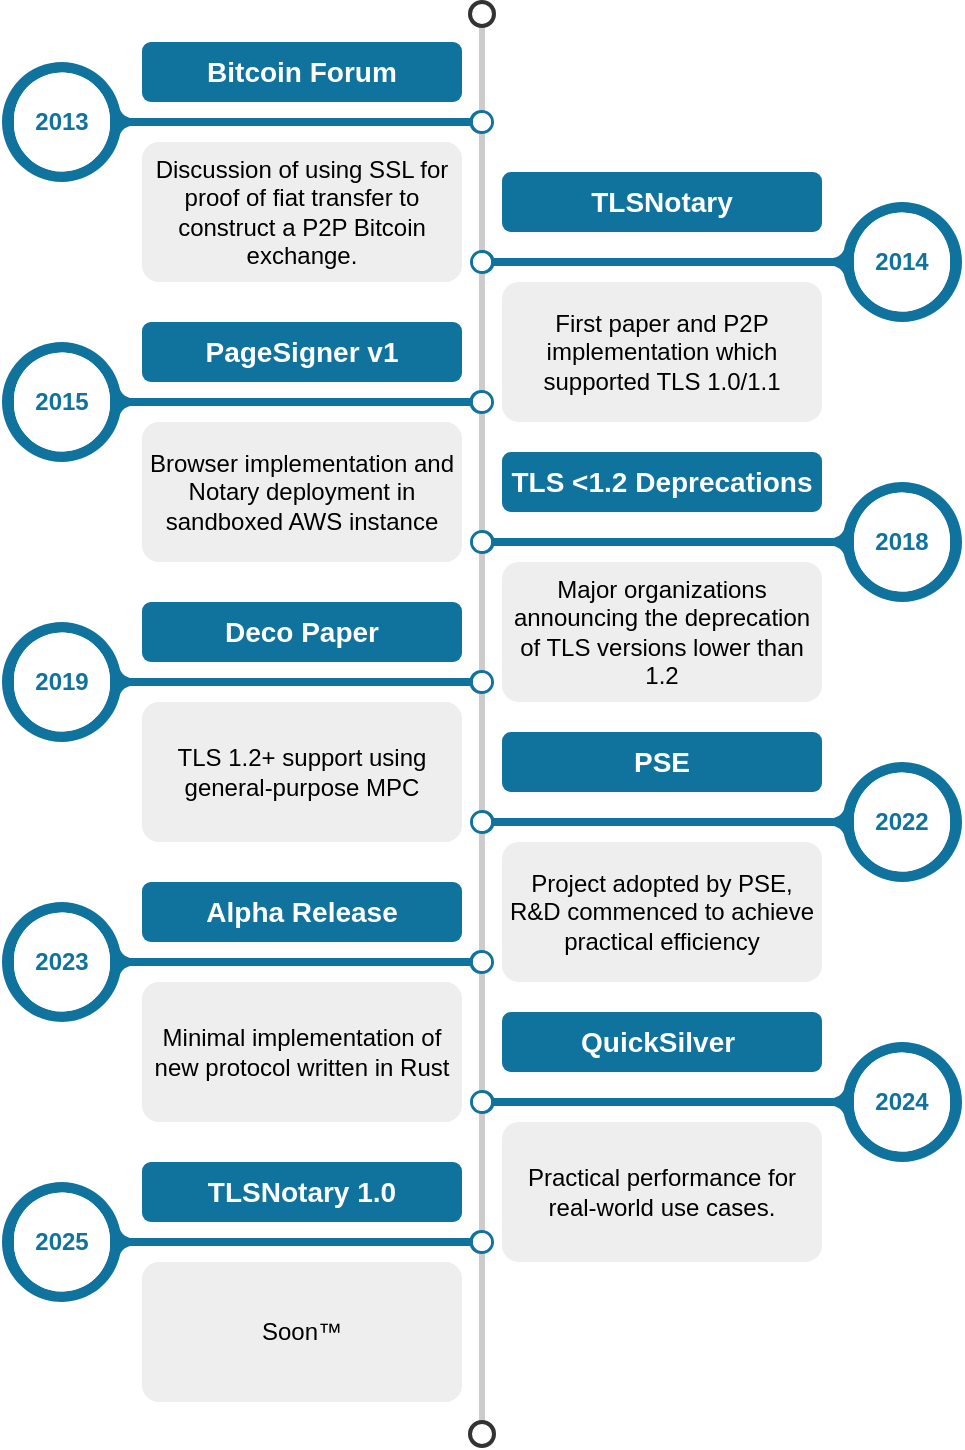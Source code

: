 <mxfile version="27.0.5">
  <diagram name="Page-1" id="wfRg5rf4xUFVBwNdkFxc">
    <mxGraphModel dx="2083" dy="1214" grid="1" gridSize="10" guides="1" tooltips="1" connect="1" arrows="1" fold="1" page="1" pageScale="1" pageWidth="827" pageHeight="1169" math="0" shadow="0">
      <root>
        <mxCell id="0" />
        <mxCell id="1" parent="0" />
        <mxCell id="NxNsILiiWmh1yMbZMNDy-35" value="" style="endArrow=none;html=1;strokeWidth=3;strokeColor=#CCCCCC;labelBackgroundColor=none;fontSize=16;rounded=0;exitX=0.5;exitY=1;exitDx=0;exitDy=0;entryX=0.5;entryY=0;entryDx=0;entryDy=0;" edge="1" parent="1" source="NxNsILiiWmh1yMbZMNDy-14" target="NxNsILiiWmh1yMbZMNDy-54">
          <mxGeometry relative="1" as="geometry">
            <mxPoint x="440" y="550.0" as="sourcePoint" />
            <mxPoint x="440" y="1028" as="targetPoint" />
          </mxGeometry>
        </mxCell>
        <mxCell id="NxNsILiiWmh1yMbZMNDy-14" value="" style="ellipse;whiteSpace=wrap;html=1;aspect=fixed;shadow=0;fillColor=none;strokeColor=#333333;fontSize=16;align=center;strokeWidth=2;" vertex="1" parent="1">
          <mxGeometry x="434" y="130" width="12" height="12" as="geometry" />
        </mxCell>
        <mxCell id="NxNsILiiWmh1yMbZMNDy-16" value="" style="verticalLabelPosition=middle;verticalAlign=middle;html=1;shape=mxgraph.infographic.circularCallout2;dy=15;strokeColor=#10739E;labelPosition=center;align=center;fontColor=#10739E;fontStyle=1;fontSize=24;shadow=0;direction=north;" vertex="1" parent="1">
          <mxGeometry x="200" y="160" width="246" height="60" as="geometry" />
        </mxCell>
        <mxCell id="NxNsILiiWmh1yMbZMNDy-17" value="" style="verticalLabelPosition=middle;verticalAlign=middle;html=1;shape=mxgraph.infographic.circularCallout2;dy=15;strokeColor=#10739E;labelPosition=center;align=center;fontColor=#F2931E;fontStyle=1;fontSize=24;shadow=0;direction=north;flipH=1;" vertex="1" parent="1">
          <mxGeometry x="434" y="230" width="246" height="60" as="geometry" />
        </mxCell>
        <mxCell id="NxNsILiiWmh1yMbZMNDy-22" value="Bitcoin Forum" style="fillColor=#10739E;strokecolor=none;rounded=1;fontColor=#FFFFFF;strokeColor=none;fontStyle=1;fontSize=14;whiteSpace=wrap;html=1;" vertex="1" parent="1">
          <mxGeometry x="270" y="150" width="160" height="30" as="geometry" />
        </mxCell>
        <mxCell id="NxNsILiiWmh1yMbZMNDy-23" value="TLSNotary" style="fillColor=#10739E;strokecolor=none;rounded=1;fontColor=#FFFFFF;strokeColor=none;fontStyle=1;fontSize=14;whiteSpace=wrap;html=1;" vertex="1" parent="1">
          <mxGeometry x="450" y="215" width="160" height="30" as="geometry" />
        </mxCell>
        <mxCell id="NxNsILiiWmh1yMbZMNDy-28" value="Discussion of using SSL for proof of fiat transfer to construct a P2P Bitcoin exchange." style="rounded=1;strokeColor=none;fillColor=#EEEEEE;align=center;arcSize=12;verticalAlign=middle;whiteSpace=wrap;fontSize=12;" vertex="1" parent="1">
          <mxGeometry x="270" y="200" width="160" height="70" as="geometry" />
        </mxCell>
        <mxCell id="NxNsILiiWmh1yMbZMNDy-29" value="First paper and P2P implementation which supported TLS 1.0/1.1" style="rounded=1;strokeColor=none;fillColor=#EEEEEE;align=center;arcSize=12;verticalAlign=middle;fontSize=12;whiteSpace=wrap;" vertex="1" parent="1">
          <mxGeometry x="450" y="270" width="160" height="70" as="geometry" />
        </mxCell>
        <mxCell id="NxNsILiiWmh1yMbZMNDy-36" value="" style="verticalLabelPosition=middle;verticalAlign=middle;html=1;shape=mxgraph.infographic.circularCallout2;dy=15;strokeColor=#10739E;labelPosition=center;align=center;fontColor=#10739E;fontStyle=1;fontSize=24;shadow=0;direction=north;" vertex="1" parent="1">
          <mxGeometry x="200" y="300" width="246" height="60" as="geometry" />
        </mxCell>
        <mxCell id="NxNsILiiWmh1yMbZMNDy-37" value="" style="verticalLabelPosition=middle;verticalAlign=middle;html=1;shape=mxgraph.infographic.circularCallout2;dy=15;strokeColor=#10739E;labelPosition=center;align=center;fontColor=#F2931E;fontStyle=1;fontSize=24;shadow=0;direction=north;flipH=1;" vertex="1" parent="1">
          <mxGeometry x="434" y="370" width="246" height="60" as="geometry" />
        </mxCell>
        <mxCell id="NxNsILiiWmh1yMbZMNDy-38" value="PageSigner v1" style="fillColor=#10739E;strokecolor=none;rounded=1;fontColor=#FFFFFF;strokeColor=none;fontStyle=1;fontSize=14;whiteSpace=wrap;html=1;" vertex="1" parent="1">
          <mxGeometry x="270" y="290" width="160" height="30" as="geometry" />
        </mxCell>
        <mxCell id="NxNsILiiWmh1yMbZMNDy-39" value="TLS &amp;lt;1.2 Deprecations" style="fillColor=#10739E;strokecolor=none;rounded=1;fontColor=#FFFFFF;strokeColor=none;fontStyle=1;fontSize=14;whiteSpace=wrap;html=1;" vertex="1" parent="1">
          <mxGeometry x="450" y="355" width="160" height="30" as="geometry" />
        </mxCell>
        <mxCell id="NxNsILiiWmh1yMbZMNDy-40" value="Browser implementation and Notary deployment in sandboxed AWS instance" style="rounded=1;strokeColor=none;fillColor=#EEEEEE;align=center;arcSize=12;verticalAlign=middle;whiteSpace=wrap;fontSize=12;" vertex="1" parent="1">
          <mxGeometry x="270" y="340" width="160" height="70" as="geometry" />
        </mxCell>
        <mxCell id="NxNsILiiWmh1yMbZMNDy-41" value="Major organizations announcing the deprecation of TLS versions lower than 1.2" style="rounded=1;strokeColor=none;fillColor=#EEEEEE;align=center;arcSize=12;verticalAlign=middle;whiteSpace=wrap;fontSize=12;" vertex="1" parent="1">
          <mxGeometry x="450" y="410" width="160" height="70" as="geometry" />
        </mxCell>
        <mxCell id="NxNsILiiWmh1yMbZMNDy-42" value="" style="verticalLabelPosition=middle;verticalAlign=middle;html=1;shape=mxgraph.infographic.circularCallout2;dy=15;strokeColor=#10739E;labelPosition=center;align=center;fontColor=#10739E;fontStyle=1;fontSize=24;shadow=0;direction=north;" vertex="1" parent="1">
          <mxGeometry x="200" y="440" width="246" height="60" as="geometry" />
        </mxCell>
        <mxCell id="NxNsILiiWmh1yMbZMNDy-43" value="" style="verticalLabelPosition=middle;verticalAlign=middle;html=1;shape=mxgraph.infographic.circularCallout2;dy=15;strokeColor=#10739E;labelPosition=center;align=center;fontColor=#F2931E;fontStyle=1;fontSize=24;shadow=0;direction=north;flipH=1;" vertex="1" parent="1">
          <mxGeometry x="434" y="510" width="246" height="60" as="geometry" />
        </mxCell>
        <mxCell id="NxNsILiiWmh1yMbZMNDy-44" value="Deco Paper" style="fillColor=#10739E;strokecolor=none;rounded=1;fontColor=#FFFFFF;strokeColor=none;fontStyle=1;fontSize=14;whiteSpace=wrap;html=1;" vertex="1" parent="1">
          <mxGeometry x="270" y="430" width="160" height="30" as="geometry" />
        </mxCell>
        <mxCell id="NxNsILiiWmh1yMbZMNDy-45" value="PSE" style="fillColor=#10739E;strokecolor=none;rounded=1;fontColor=#FFFFFF;strokeColor=none;fontStyle=1;fontSize=14;whiteSpace=wrap;html=1;" vertex="1" parent="1">
          <mxGeometry x="450" y="495" width="160" height="30" as="geometry" />
        </mxCell>
        <mxCell id="NxNsILiiWmh1yMbZMNDy-46" value="TLS 1.2+ support using&#xa;general-purpose MPC" style="rounded=1;strokeColor=none;fillColor=#EEEEEE;align=center;arcSize=12;verticalAlign=middle;whiteSpace=wrap;fontSize=12;" vertex="1" parent="1">
          <mxGeometry x="270" y="480" width="160" height="70" as="geometry" />
        </mxCell>
        <mxCell id="NxNsILiiWmh1yMbZMNDy-47" value="Project adopted by PSE, R&amp;D commenced to achieve practical efficiency" style="rounded=1;strokeColor=none;fillColor=#EEEEEE;align=center;arcSize=12;verticalAlign=middle;whiteSpace=wrap;fontSize=12;" vertex="1" parent="1">
          <mxGeometry x="450" y="550" width="160" height="70" as="geometry" />
        </mxCell>
        <mxCell id="NxNsILiiWmh1yMbZMNDy-48" value="" style="verticalLabelPosition=middle;verticalAlign=middle;html=1;shape=mxgraph.infographic.circularCallout2;dy=15;strokeColor=#10739E;labelPosition=center;align=center;fontColor=#10739E;fontStyle=1;fontSize=24;shadow=0;direction=north;" vertex="1" parent="1">
          <mxGeometry x="200" y="580" width="246" height="60" as="geometry" />
        </mxCell>
        <mxCell id="NxNsILiiWmh1yMbZMNDy-49" value="" style="verticalLabelPosition=middle;verticalAlign=middle;html=1;shape=mxgraph.infographic.circularCallout2;dy=15;strokeColor=#10739E;labelPosition=center;align=center;fontColor=#F2931E;fontStyle=1;fontSize=24;shadow=0;direction=north;flipH=1;" vertex="1" parent="1">
          <mxGeometry x="434" y="650" width="246" height="60" as="geometry" />
        </mxCell>
        <mxCell id="NxNsILiiWmh1yMbZMNDy-50" value="Alpha Release" style="fillColor=#10739E;strokecolor=none;rounded=1;fontColor=#FFFFFF;strokeColor=none;fontStyle=1;fontSize=14;whiteSpace=wrap;html=1;" vertex="1" parent="1">
          <mxGeometry x="270" y="570" width="160" height="30" as="geometry" />
        </mxCell>
        <mxCell id="NxNsILiiWmh1yMbZMNDy-51" value="QuickSilver&amp;nbsp;" style="fillColor=#10739E;strokecolor=none;rounded=1;fontColor=#FFFFFF;strokeColor=none;fontStyle=1;fontSize=14;whiteSpace=wrap;html=1;" vertex="1" parent="1">
          <mxGeometry x="450" y="635" width="160" height="30" as="geometry" />
        </mxCell>
        <mxCell id="NxNsILiiWmh1yMbZMNDy-52" value="Minimal implementation of new protocol written in Rust" style="rounded=1;strokeColor=none;fillColor=#EEEEEE;align=center;arcSize=12;verticalAlign=middle;whiteSpace=wrap;fontSize=12;" vertex="1" parent="1">
          <mxGeometry x="270" y="620" width="160" height="70" as="geometry" />
        </mxCell>
        <mxCell id="NxNsILiiWmh1yMbZMNDy-53" value="Practical performance for real-world use cases." style="rounded=1;strokeColor=none;fillColor=#EEEEEE;align=center;arcSize=12;verticalAlign=middle;whiteSpace=wrap;fontSize=12;" vertex="1" parent="1">
          <mxGeometry x="450" y="690" width="160" height="70" as="geometry" />
        </mxCell>
        <mxCell id="NxNsILiiWmh1yMbZMNDy-54" value="" style="ellipse;whiteSpace=wrap;html=1;aspect=fixed;shadow=0;fillColor=none;strokeColor=#333333;fontSize=16;align=center;strokeWidth=2;" vertex="1" parent="1">
          <mxGeometry x="434" y="840" width="12" height="12" as="geometry" />
        </mxCell>
        <mxCell id="NxNsILiiWmh1yMbZMNDy-56" value="" style="verticalLabelPosition=middle;verticalAlign=middle;html=1;shape=mxgraph.infographic.circularCallout2;dy=15;strokeColor=#10739E;labelPosition=center;align=center;fontColor=#10739E;fontStyle=1;fontSize=24;shadow=0;direction=north;" vertex="1" parent="1">
          <mxGeometry x="200" y="720" width="246" height="60" as="geometry" />
        </mxCell>
        <mxCell id="NxNsILiiWmh1yMbZMNDy-58" value="TLSNotary 1.0" style="fillColor=#10739E;strokecolor=none;rounded=1;fontColor=#FFFFFF;strokeColor=none;fontStyle=1;fontSize=14;whiteSpace=wrap;html=1;" vertex="1" parent="1">
          <mxGeometry x="270" y="710" width="160" height="30" as="geometry" />
        </mxCell>
        <mxCell id="NxNsILiiWmh1yMbZMNDy-60" value="Soon™️" style="rounded=1;strokeColor=none;fillColor=#EEEEEE;align=center;arcSize=12;verticalAlign=middle;whiteSpace=wrap;fontSize=12;" vertex="1" parent="1">
          <mxGeometry x="270" y="760" width="160" height="70" as="geometry" />
        </mxCell>
        <mxCell id="NxNsILiiWmh1yMbZMNDy-62" value="&lt;div style=&quot;&quot;&gt;&lt;b style=&quot;color: rgb(16, 115, 158);&quot;&gt;2013&lt;/b&gt;&lt;/div&gt;&lt;span style=&quot;forced-color-adjust: none; color: rgb(0, 0, 0); font-family: Helvetica; font-size: 10px; font-style: normal; font-variant-ligatures: normal; font-variant-caps: normal; font-weight: 400; letter-spacing: normal; orphans: 2; text-indent: 0px; text-transform: none; widows: 2; word-spacing: 0px; -webkit-text-stroke-width: 0px; white-space: normal; background-color: rgb(236, 236, 236); text-decoration-thickness: initial; text-decoration-style: initial; text-decoration-color: initial;&quot; id=&quot;docs-internal-guid-7e40dd21-7fff-bcae-9b9d-4fc4d743fc2d&quot;&gt;&lt;/span&gt;" style="text;whiteSpace=wrap;html=1;align=center;verticalAlign=middle;" vertex="1" parent="1">
          <mxGeometry x="200" y="160" width="60" height="60" as="geometry" />
        </mxCell>
        <mxCell id="NxNsILiiWmh1yMbZMNDy-63" value="&lt;div style=&quot;&quot;&gt;&lt;b style=&quot;color: rgb(16, 115, 158);&quot;&gt;2014&lt;/b&gt;&lt;/div&gt;&lt;span style=&quot;forced-color-adjust: none; color: rgb(0, 0, 0); font-family: Helvetica; font-size: 10px; font-style: normal; font-variant-ligatures: normal; font-variant-caps: normal; font-weight: 400; letter-spacing: normal; orphans: 2; text-indent: 0px; text-transform: none; widows: 2; word-spacing: 0px; -webkit-text-stroke-width: 0px; white-space: normal; background-color: rgb(236, 236, 236); text-decoration-thickness: initial; text-decoration-style: initial; text-decoration-color: initial;&quot; id=&quot;docs-internal-guid-7e40dd21-7fff-bcae-9b9d-4fc4d743fc2d&quot;&gt;&lt;/span&gt;" style="text;whiteSpace=wrap;html=1;align=center;verticalAlign=middle;" vertex="1" parent="1">
          <mxGeometry x="620" y="230" width="60" height="60" as="geometry" />
        </mxCell>
        <mxCell id="NxNsILiiWmh1yMbZMNDy-64" value="&lt;div style=&quot;&quot;&gt;&lt;b style=&quot;color: rgb(16, 115, 158);&quot;&gt;2015&lt;/b&gt;&lt;/div&gt;&lt;span style=&quot;forced-color-adjust: none; color: rgb(0, 0, 0); font-family: Helvetica; font-size: 10px; font-style: normal; font-variant-ligatures: normal; font-variant-caps: normal; font-weight: 400; letter-spacing: normal; orphans: 2; text-indent: 0px; text-transform: none; widows: 2; word-spacing: 0px; -webkit-text-stroke-width: 0px; white-space: normal; background-color: rgb(236, 236, 236); text-decoration-thickness: initial; text-decoration-style: initial; text-decoration-color: initial;&quot; id=&quot;docs-internal-guid-7e40dd21-7fff-bcae-9b9d-4fc4d743fc2d&quot;&gt;&lt;/span&gt;" style="text;whiteSpace=wrap;html=1;align=center;verticalAlign=middle;" vertex="1" parent="1">
          <mxGeometry x="200" y="300" width="60" height="60" as="geometry" />
        </mxCell>
        <mxCell id="NxNsILiiWmh1yMbZMNDy-65" value="&lt;div style=&quot;&quot;&gt;&lt;b style=&quot;color: rgb(16, 115, 158);&quot;&gt;2018&lt;/b&gt;&lt;/div&gt;&lt;span style=&quot;forced-color-adjust: none; color: rgb(0, 0, 0); font-family: Helvetica; font-size: 10px; font-style: normal; font-variant-ligatures: normal; font-variant-caps: normal; font-weight: 400; letter-spacing: normal; orphans: 2; text-indent: 0px; text-transform: none; widows: 2; word-spacing: 0px; -webkit-text-stroke-width: 0px; white-space: normal; background-color: rgb(236, 236, 236); text-decoration-thickness: initial; text-decoration-style: initial; text-decoration-color: initial;&quot; id=&quot;docs-internal-guid-7e40dd21-7fff-bcae-9b9d-4fc4d743fc2d&quot;&gt;&lt;/span&gt;" style="text;whiteSpace=wrap;html=1;align=center;verticalAlign=middle;" vertex="1" parent="1">
          <mxGeometry x="620" y="370" width="60" height="60" as="geometry" />
        </mxCell>
        <mxCell id="NxNsILiiWmh1yMbZMNDy-66" value="&lt;div style=&quot;&quot;&gt;&lt;b style=&quot;color: rgb(16, 115, 158);&quot;&gt;2019&lt;/b&gt;&lt;/div&gt;&lt;span style=&quot;forced-color-adjust: none; color: rgb(0, 0, 0); font-family: Helvetica; font-size: 10px; font-style: normal; font-variant-ligatures: normal; font-variant-caps: normal; font-weight: 400; letter-spacing: normal; orphans: 2; text-indent: 0px; text-transform: none; widows: 2; word-spacing: 0px; -webkit-text-stroke-width: 0px; white-space: normal; background-color: rgb(236, 236, 236); text-decoration-thickness: initial; text-decoration-style: initial; text-decoration-color: initial;&quot; id=&quot;docs-internal-guid-7e40dd21-7fff-bcae-9b9d-4fc4d743fc2d&quot;&gt;&lt;/span&gt;" style="text;whiteSpace=wrap;html=1;align=center;verticalAlign=middle;" vertex="1" parent="1">
          <mxGeometry x="200" y="440" width="60" height="60" as="geometry" />
        </mxCell>
        <mxCell id="NxNsILiiWmh1yMbZMNDy-67" value="&lt;div style=&quot;&quot;&gt;&lt;b style=&quot;color: rgb(16, 115, 158);&quot;&gt;2022&lt;/b&gt;&lt;/div&gt;&lt;span style=&quot;forced-color-adjust: none; color: rgb(0, 0, 0); font-family: Helvetica; font-size: 10px; font-style: normal; font-variant-ligatures: normal; font-variant-caps: normal; font-weight: 400; letter-spacing: normal; orphans: 2; text-indent: 0px; text-transform: none; widows: 2; word-spacing: 0px; -webkit-text-stroke-width: 0px; white-space: normal; background-color: rgb(236, 236, 236); text-decoration-thickness: initial; text-decoration-style: initial; text-decoration-color: initial;&quot; id=&quot;docs-internal-guid-7e40dd21-7fff-bcae-9b9d-4fc4d743fc2d&quot;&gt;&lt;/span&gt;" style="text;whiteSpace=wrap;html=1;align=center;verticalAlign=middle;" vertex="1" parent="1">
          <mxGeometry x="620" y="510" width="60" height="60" as="geometry" />
        </mxCell>
        <mxCell id="NxNsILiiWmh1yMbZMNDy-68" value="&lt;div style=&quot;&quot;&gt;&lt;b style=&quot;color: rgb(16, 115, 158);&quot;&gt;2023&lt;/b&gt;&lt;/div&gt;&lt;span style=&quot;forced-color-adjust: none; color: rgb(0, 0, 0); font-family: Helvetica; font-size: 10px; font-style: normal; font-variant-ligatures: normal; font-variant-caps: normal; font-weight: 400; letter-spacing: normal; orphans: 2; text-indent: 0px; text-transform: none; widows: 2; word-spacing: 0px; -webkit-text-stroke-width: 0px; white-space: normal; background-color: rgb(236, 236, 236); text-decoration-thickness: initial; text-decoration-style: initial; text-decoration-color: initial;&quot; id=&quot;docs-internal-guid-7e40dd21-7fff-bcae-9b9d-4fc4d743fc2d&quot;&gt;&lt;/span&gt;" style="text;whiteSpace=wrap;html=1;align=center;verticalAlign=middle;" vertex="1" parent="1">
          <mxGeometry x="200" y="580" width="60" height="60" as="geometry" />
        </mxCell>
        <mxCell id="NxNsILiiWmh1yMbZMNDy-69" value="&lt;div style=&quot;&quot;&gt;&lt;b style=&quot;color: rgb(16, 115, 158);&quot;&gt;2024&lt;/b&gt;&lt;/div&gt;&lt;span style=&quot;forced-color-adjust: none; color: rgb(0, 0, 0); font-family: Helvetica; font-size: 10px; font-style: normal; font-variant-ligatures: normal; font-variant-caps: normal; font-weight: 400; letter-spacing: normal; orphans: 2; text-indent: 0px; text-transform: none; widows: 2; word-spacing: 0px; -webkit-text-stroke-width: 0px; white-space: normal; background-color: rgb(236, 236, 236); text-decoration-thickness: initial; text-decoration-style: initial; text-decoration-color: initial;&quot; id=&quot;docs-internal-guid-7e40dd21-7fff-bcae-9b9d-4fc4d743fc2d&quot;&gt;&lt;/span&gt;" style="text;whiteSpace=wrap;html=1;align=center;verticalAlign=middle;" vertex="1" parent="1">
          <mxGeometry x="620" y="650" width="60" height="60" as="geometry" />
        </mxCell>
        <mxCell id="NxNsILiiWmh1yMbZMNDy-70" value="&lt;div style=&quot;&quot;&gt;&lt;b style=&quot;color: rgb(16, 115, 158);&quot;&gt;2025&lt;/b&gt;&lt;/div&gt;&lt;span style=&quot;forced-color-adjust: none; color: rgb(0, 0, 0); font-family: Helvetica; font-size: 10px; font-style: normal; font-variant-ligatures: normal; font-variant-caps: normal; font-weight: 400; letter-spacing: normal; orphans: 2; text-indent: 0px; text-transform: none; widows: 2; word-spacing: 0px; -webkit-text-stroke-width: 0px; white-space: normal; background-color: rgb(236, 236, 236); text-decoration-thickness: initial; text-decoration-style: initial; text-decoration-color: initial;&quot; id=&quot;docs-internal-guid-7e40dd21-7fff-bcae-9b9d-4fc4d743fc2d&quot;&gt;&lt;/span&gt;" style="text;whiteSpace=wrap;html=1;align=center;verticalAlign=middle;" vertex="1" parent="1">
          <mxGeometry x="200" y="720" width="60" height="60" as="geometry" />
        </mxCell>
      </root>
    </mxGraphModel>
  </diagram>
</mxfile>
